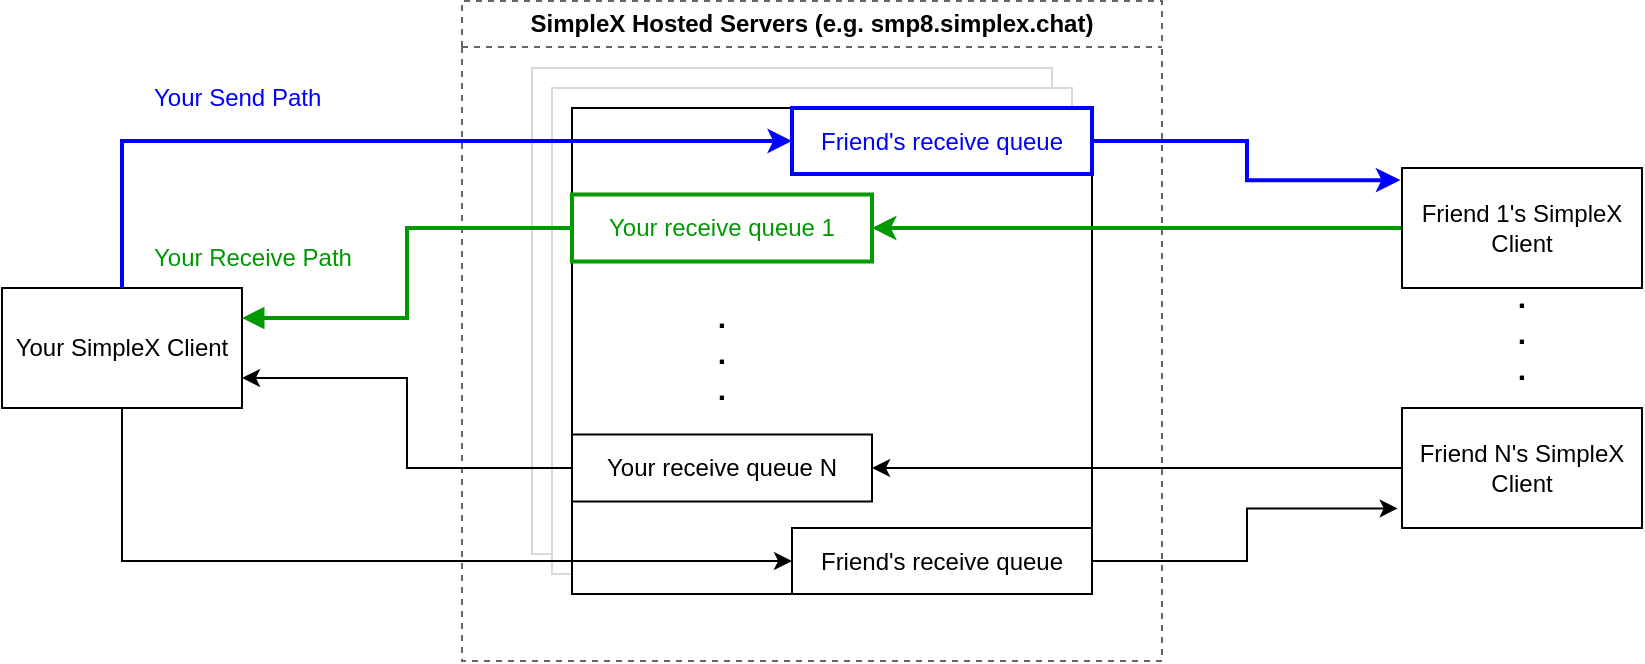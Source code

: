 <mxfile version="21.3.7" type="device" pages="3">
  <diagram id="C5RBs43oDa-KdzZeNtuy" name="Default">
    <mxGraphModel dx="1129" dy="698" grid="1" gridSize="10" guides="1" tooltips="1" connect="1" arrows="1" fold="1" page="1" pageScale="1" pageWidth="280" pageHeight="100" math="0" shadow="0">
      <root>
        <mxCell id="WIyWlLk6GJQsqaUBKTNV-0" />
        <mxCell id="WIyWlLk6GJQsqaUBKTNV-1" parent="WIyWlLk6GJQsqaUBKTNV-0" />
        <mxCell id="cYpTQVSlRbGwMReDjjp4-0" value="Your SimpleX Client" style="rounded=0;whiteSpace=wrap;html=1;" vertex="1" parent="WIyWlLk6GJQsqaUBKTNV-1">
          <mxGeometry x="10" y="277" width="120" height="60" as="geometry" />
        </mxCell>
        <mxCell id="cYpTQVSlRbGwMReDjjp4-1" value="SimpleX Hosted Servers (e.g. smp8.simplex.chat)" style="swimlane;whiteSpace=wrap;html=1;strokeColor=#666666;dashed=1;" vertex="1" parent="WIyWlLk6GJQsqaUBKTNV-1">
          <mxGeometry x="240" y="133.5" width="350" height="330" as="geometry">
            <mxRectangle x="240" y="126.5" width="320" height="30" as="alternateBounds" />
          </mxGeometry>
        </mxCell>
        <mxCell id="cYpTQVSlRbGwMReDjjp4-2" value="" style="rounded=0;whiteSpace=wrap;html=1;strokeColor=#d9d9d9;" vertex="1" parent="cYpTQVSlRbGwMReDjjp4-1">
          <mxGeometry x="35" y="33.5" width="260" height="243" as="geometry" />
        </mxCell>
        <mxCell id="cYpTQVSlRbGwMReDjjp4-3" value="" style="rounded=0;whiteSpace=wrap;html=1;strokeColor=#d9d9d9;" vertex="1" parent="cYpTQVSlRbGwMReDjjp4-1">
          <mxGeometry x="45" y="43.5" width="260" height="243" as="geometry" />
        </mxCell>
        <mxCell id="cYpTQVSlRbGwMReDjjp4-4" value="" style="rounded=0;whiteSpace=wrap;html=1;" vertex="1" parent="cYpTQVSlRbGwMReDjjp4-1">
          <mxGeometry x="55" y="53.5" width="260" height="243" as="geometry" />
        </mxCell>
        <mxCell id="cYpTQVSlRbGwMReDjjp4-5" value="&lt;font color=&quot;#009900&quot;&gt;Your receive queue 1&lt;/font&gt;" style="rounded=0;whiteSpace=wrap;html=1;strokeColor=#009900;strokeWidth=2;" vertex="1" parent="cYpTQVSlRbGwMReDjjp4-1">
          <mxGeometry x="55" y="96.75" width="150" height="33.5" as="geometry" />
        </mxCell>
        <mxCell id="cYpTQVSlRbGwMReDjjp4-6" value="Your receive queue N" style="rounded=0;whiteSpace=wrap;html=1;" vertex="1" parent="cYpTQVSlRbGwMReDjjp4-1">
          <mxGeometry x="55" y="216.75" width="150" height="33.5" as="geometry" />
        </mxCell>
        <mxCell id="cYpTQVSlRbGwMReDjjp4-7" value=".&lt;br style=&quot;font-size: 15px;&quot;&gt;.&lt;br style=&quot;font-size: 15px;&quot;&gt;." style="text;html=1;strokeColor=none;fillColor=none;align=center;verticalAlign=middle;whiteSpace=wrap;rounded=0;fontSize=15;fontStyle=1" vertex="1" parent="cYpTQVSlRbGwMReDjjp4-1">
          <mxGeometry x="100" y="160" width="60" height="30" as="geometry" />
        </mxCell>
        <mxCell id="cYpTQVSlRbGwMReDjjp4-8" value="Friend&#39;s receive queue" style="rounded=0;whiteSpace=wrap;html=1;strokeColor=#0000FF;strokeWidth=2;fontColor=#0000ff;" vertex="1" parent="cYpTQVSlRbGwMReDjjp4-1">
          <mxGeometry x="165" y="53.5" width="150" height="33" as="geometry" />
        </mxCell>
        <mxCell id="cYpTQVSlRbGwMReDjjp4-9" value="Friend&#39;s receive queue" style="rounded=0;whiteSpace=wrap;html=1;" vertex="1" parent="cYpTQVSlRbGwMReDjjp4-1">
          <mxGeometry x="165" y="263.5" width="150" height="33" as="geometry" />
        </mxCell>
        <mxCell id="cYpTQVSlRbGwMReDjjp4-10" style="edgeStyle=orthogonalEdgeStyle;rounded=0;orthogonalLoop=1;jettySize=auto;html=1;exitX=0;exitY=0.5;exitDx=0;exitDy=0;entryX=1;entryY=0.5;entryDx=0;entryDy=0;strokeColor=#009900;strokeWidth=2;" edge="1" parent="WIyWlLk6GJQsqaUBKTNV-1" source="cYpTQVSlRbGwMReDjjp4-11" target="cYpTQVSlRbGwMReDjjp4-5">
          <mxGeometry relative="1" as="geometry" />
        </mxCell>
        <mxCell id="cYpTQVSlRbGwMReDjjp4-11" value="Friend 1&#39;s SimpleX Client" style="rounded=0;whiteSpace=wrap;html=1;" vertex="1" parent="WIyWlLk6GJQsqaUBKTNV-1">
          <mxGeometry x="710" y="217" width="120" height="60" as="geometry" />
        </mxCell>
        <mxCell id="cYpTQVSlRbGwMReDjjp4-12" style="edgeStyle=orthogonalEdgeStyle;rounded=0;orthogonalLoop=1;jettySize=auto;html=1;exitX=0;exitY=0.5;exitDx=0;exitDy=0;entryX=1;entryY=0.5;entryDx=0;entryDy=0;" edge="1" parent="WIyWlLk6GJQsqaUBKTNV-1" source="cYpTQVSlRbGwMReDjjp4-13" target="cYpTQVSlRbGwMReDjjp4-6">
          <mxGeometry relative="1" as="geometry" />
        </mxCell>
        <mxCell id="cYpTQVSlRbGwMReDjjp4-13" value="Friend N&#39;s SimpleX Client" style="rounded=0;whiteSpace=wrap;html=1;" vertex="1" parent="WIyWlLk6GJQsqaUBKTNV-1">
          <mxGeometry x="710" y="337" width="120" height="60" as="geometry" />
        </mxCell>
        <mxCell id="cYpTQVSlRbGwMReDjjp4-14" value=".&lt;br style=&quot;font-size: 15px;&quot;&gt;.&lt;br style=&quot;font-size: 15px;&quot;&gt;." style="text;html=1;strokeColor=none;fillColor=none;align=center;verticalAlign=middle;whiteSpace=wrap;rounded=0;fontSize=15;fontStyle=1" vertex="1" parent="WIyWlLk6GJQsqaUBKTNV-1">
          <mxGeometry x="740" y="283.5" width="60" height="30" as="geometry" />
        </mxCell>
        <mxCell id="cYpTQVSlRbGwMReDjjp4-15" style="edgeStyle=orthogonalEdgeStyle;rounded=0;orthogonalLoop=1;jettySize=auto;html=1;exitX=1;exitY=0.5;exitDx=0;exitDy=0;entryX=-0.007;entryY=0.101;entryDx=0;entryDy=0;entryPerimeter=0;strokeColor=#0000FF;strokeWidth=2;" edge="1" parent="WIyWlLk6GJQsqaUBKTNV-1" source="cYpTQVSlRbGwMReDjjp4-8" target="cYpTQVSlRbGwMReDjjp4-11">
          <mxGeometry relative="1" as="geometry" />
        </mxCell>
        <mxCell id="cYpTQVSlRbGwMReDjjp4-16" style="edgeStyle=orthogonalEdgeStyle;rounded=0;orthogonalLoop=1;jettySize=auto;html=1;exitX=1;exitY=0.5;exitDx=0;exitDy=0;entryX=-0.018;entryY=0.837;entryDx=0;entryDy=0;entryPerimeter=0;" edge="1" parent="WIyWlLk6GJQsqaUBKTNV-1" source="cYpTQVSlRbGwMReDjjp4-9" target="cYpTQVSlRbGwMReDjjp4-13">
          <mxGeometry relative="1" as="geometry" />
        </mxCell>
        <mxCell id="cYpTQVSlRbGwMReDjjp4-17" style="edgeStyle=orthogonalEdgeStyle;rounded=0;orthogonalLoop=1;jettySize=auto;html=1;exitX=0.5;exitY=0;exitDx=0;exitDy=0;entryX=0;entryY=0.5;entryDx=0;entryDy=0;strokeColor=#0000FF;strokeWidth=2;" edge="1" parent="WIyWlLk6GJQsqaUBKTNV-1" source="cYpTQVSlRbGwMReDjjp4-0" target="cYpTQVSlRbGwMReDjjp4-8">
          <mxGeometry relative="1" as="geometry" />
        </mxCell>
        <mxCell id="cYpTQVSlRbGwMReDjjp4-18" style="edgeStyle=orthogonalEdgeStyle;rounded=0;orthogonalLoop=1;jettySize=auto;html=1;exitX=1;exitY=0.25;exitDx=0;exitDy=0;entryX=0;entryY=0.5;entryDx=0;entryDy=0;startArrow=block;startFill=1;endArrow=none;endFill=0;strokeColor=#009900;strokeWidth=2;" edge="1" parent="WIyWlLk6GJQsqaUBKTNV-1" source="cYpTQVSlRbGwMReDjjp4-0" target="cYpTQVSlRbGwMReDjjp4-5">
          <mxGeometry relative="1" as="geometry" />
        </mxCell>
        <mxCell id="cYpTQVSlRbGwMReDjjp4-19" style="edgeStyle=orthogonalEdgeStyle;rounded=0;orthogonalLoop=1;jettySize=auto;html=1;exitX=0;exitY=0.5;exitDx=0;exitDy=0;entryX=1;entryY=0.75;entryDx=0;entryDy=0;" edge="1" parent="WIyWlLk6GJQsqaUBKTNV-1" source="cYpTQVSlRbGwMReDjjp4-6" target="cYpTQVSlRbGwMReDjjp4-0">
          <mxGeometry relative="1" as="geometry" />
        </mxCell>
        <mxCell id="cYpTQVSlRbGwMReDjjp4-20" style="edgeStyle=orthogonalEdgeStyle;rounded=0;orthogonalLoop=1;jettySize=auto;html=1;exitX=0.5;exitY=1;exitDx=0;exitDy=0;entryX=0;entryY=0.5;entryDx=0;entryDy=0;" edge="1" parent="WIyWlLk6GJQsqaUBKTNV-1" source="cYpTQVSlRbGwMReDjjp4-0" target="cYpTQVSlRbGwMReDjjp4-9">
          <mxGeometry relative="1" as="geometry" />
        </mxCell>
        <mxCell id="cYpTQVSlRbGwMReDjjp4-21" value="Your Send Path" style="text;strokeColor=none;fillColor=none;align=left;verticalAlign=middle;spacingLeft=4;spacingRight=4;overflow=hidden;points=[[0,0.5],[1,0.5]];portConstraint=eastwest;rotatable=0;whiteSpace=wrap;html=1;fontColor=#0000ff;" vertex="1" parent="WIyWlLk6GJQsqaUBKTNV-1">
          <mxGeometry x="80" y="167" width="110" height="30" as="geometry" />
        </mxCell>
        <mxCell id="cYpTQVSlRbGwMReDjjp4-22" value="Your Receive Path" style="text;strokeColor=none;fillColor=none;align=left;verticalAlign=middle;spacingLeft=4;spacingRight=4;overflow=hidden;points=[[0,0.5],[1,0.5]];portConstraint=eastwest;rotatable=0;whiteSpace=wrap;html=1;fontColor=#009900;" vertex="1" parent="WIyWlLk6GJQsqaUBKTNV-1">
          <mxGeometry x="80" y="247" width="120" height="30" as="geometry" />
        </mxCell>
      </root>
    </mxGraphModel>
  </diagram>
  <diagram id="45ARnXBLo6mjj4X-4H-t" name="StartOS">
    <mxGraphModel dx="920" dy="650" grid="1" gridSize="10" guides="1" tooltips="1" connect="1" arrows="1" fold="1" page="1" pageScale="1" pageWidth="850" pageHeight="1100" math="0" shadow="0">
      <root>
        <mxCell id="0" />
        <mxCell id="1" parent="0" />
        <mxCell id="c043w1hBR9GDaP-zfiW3-1" value="Your SimpleX Client" style="rounded=0;whiteSpace=wrap;html=1;" vertex="1" parent="1">
          <mxGeometry x="10" y="246.5" width="120" height="60" as="geometry" />
        </mxCell>
        <mxCell id="QQI8T5Fq9s8Ce2_5Jmc7-3" value="Your StartOS Server" style="swimlane;whiteSpace=wrap;html=1;strokeColor=#666666;dashed=1;" vertex="1" parent="1">
          <mxGeometry x="240" y="126.5" width="350" height="303.5" as="geometry">
            <mxRectangle x="240" y="126.5" width="320" height="30" as="alternateBounds" />
          </mxGeometry>
        </mxCell>
        <mxCell id="QQI8T5Fq9s8Ce2_5Jmc7-2" value="Your receive queue N" style="rounded=0;whiteSpace=wrap;html=1;" vertex="1" parent="QQI8T5Fq9s8Ce2_5Jmc7-3">
          <mxGeometry x="55" y="216.75" width="150" height="33.5" as="geometry" />
        </mxCell>
        <mxCell id="QQI8T5Fq9s8Ce2_5Jmc7-6" value=".&lt;br style=&quot;font-size: 15px;&quot;&gt;.&lt;br style=&quot;font-size: 15px;&quot;&gt;." style="text;html=1;strokeColor=none;fillColor=none;align=center;verticalAlign=middle;whiteSpace=wrap;rounded=0;fontSize=15;fontStyle=1" vertex="1" parent="QQI8T5Fq9s8Ce2_5Jmc7-3">
          <mxGeometry x="100" y="160" width="60" height="30" as="geometry" />
        </mxCell>
        <mxCell id="L5sgTM-algucvjlP15PG-1" value="SimpleXMQ Service" style="swimlane;whiteSpace=wrap;html=1;" vertex="1" parent="QQI8T5Fq9s8Ce2_5Jmc7-3">
          <mxGeometry x="55" y="43.5" width="245" height="229.75" as="geometry" />
        </mxCell>
        <mxCell id="QQI8T5Fq9s8Ce2_5Jmc7-1" value="Your receive queue 1" style="rounded=0;whiteSpace=wrap;html=1;strokeColor=#009900;strokeWidth=2;fontColor=#009900;" vertex="1" parent="L5sgTM-algucvjlP15PG-1">
          <mxGeometry y="53.25" width="150" height="33.5" as="geometry" />
        </mxCell>
        <mxCell id="QQI8T5Fq9s8Ce2_5Jmc7-11" style="edgeStyle=orthogonalEdgeStyle;rounded=0;orthogonalLoop=1;jettySize=auto;html=1;exitX=0;exitY=0.5;exitDx=0;exitDy=0;entryX=1;entryY=0.5;entryDx=0;entryDy=0;strokeColor=#009900;strokeWidth=2;" edge="1" parent="1" source="QQI8T5Fq9s8Ce2_5Jmc7-8" target="QQI8T5Fq9s8Ce2_5Jmc7-1">
          <mxGeometry relative="1" as="geometry" />
        </mxCell>
        <mxCell id="QQI8T5Fq9s8Ce2_5Jmc7-8" value="Friend 1&#39;s SimpleX Client" style="rounded=0;whiteSpace=wrap;html=1;" vertex="1" parent="1">
          <mxGeometry x="710" y="210" width="120" height="60" as="geometry" />
        </mxCell>
        <mxCell id="QQI8T5Fq9s8Ce2_5Jmc7-12" style="edgeStyle=orthogonalEdgeStyle;rounded=0;orthogonalLoop=1;jettySize=auto;html=1;exitX=0;exitY=0.5;exitDx=0;exitDy=0;entryX=1;entryY=0.5;entryDx=0;entryDy=0;" edge="1" parent="1" source="QQI8T5Fq9s8Ce2_5Jmc7-9" target="QQI8T5Fq9s8Ce2_5Jmc7-2">
          <mxGeometry relative="1" as="geometry" />
        </mxCell>
        <mxCell id="QQI8T5Fq9s8Ce2_5Jmc7-9" value="Friend N&#39;s SimpleX Client" style="rounded=0;whiteSpace=wrap;html=1;" vertex="1" parent="1">
          <mxGeometry x="710" y="330" width="120" height="60" as="geometry" />
        </mxCell>
        <mxCell id="QQI8T5Fq9s8Ce2_5Jmc7-10" value=".&lt;br style=&quot;font-size: 15px;&quot;&gt;.&lt;br style=&quot;font-size: 15px;&quot;&gt;." style="text;html=1;strokeColor=none;fillColor=none;align=center;verticalAlign=middle;whiteSpace=wrap;rounded=0;fontSize=15;fontStyle=1" vertex="1" parent="1">
          <mxGeometry x="740" y="276.5" width="60" height="30" as="geometry" />
        </mxCell>
        <mxCell id="QQI8T5Fq9s8Ce2_5Jmc7-4" style="edgeStyle=orthogonalEdgeStyle;rounded=0;orthogonalLoop=1;jettySize=auto;html=1;exitX=1;exitY=0.25;exitDx=0;exitDy=0;entryX=0;entryY=0.5;entryDx=0;entryDy=0;startArrow=block;startFill=1;endArrow=none;endFill=0;strokeColor=#009900;strokeWidth=2;" edge="1" parent="1" source="c043w1hBR9GDaP-zfiW3-1" target="QQI8T5Fq9s8Ce2_5Jmc7-1">
          <mxGeometry relative="1" as="geometry" />
        </mxCell>
        <mxCell id="QQI8T5Fq9s8Ce2_5Jmc7-5" style="edgeStyle=orthogonalEdgeStyle;rounded=0;orthogonalLoop=1;jettySize=auto;html=1;exitX=0;exitY=0.5;exitDx=0;exitDy=0;entryX=1;entryY=0.75;entryDx=0;entryDy=0;" edge="1" parent="1" source="QQI8T5Fq9s8Ce2_5Jmc7-2" target="c043w1hBR9GDaP-zfiW3-1">
          <mxGeometry relative="1" as="geometry" />
        </mxCell>
        <mxCell id="QQI8T5Fq9s8Ce2_5Jmc7-22" value="Your receive path" style="text;strokeColor=none;fillColor=none;align=left;verticalAlign=middle;spacingLeft=4;spacingRight=4;overflow=hidden;points=[[0,0.5],[1,0.5]];portConstraint=eastwest;rotatable=0;whiteSpace=wrap;html=1;fontColor=#009900;" vertex="1" parent="1">
          <mxGeometry x="80" y="216.5" width="120" height="30" as="geometry" />
        </mxCell>
        <mxCell id="6BgNhebrwEKA74DxLJzn-1" value="SimpleX Hosted Servers (e.g. smp8.simplex.chat)" style="swimlane;whiteSpace=wrap;html=1;strokeColor=#666666;dashed=1;" vertex="1" parent="1">
          <mxGeometry x="240" y="490" width="350" height="180" as="geometry">
            <mxRectangle x="240" y="126.5" width="320" height="30" as="alternateBounds" />
          </mxGeometry>
        </mxCell>
        <mxCell id="6BgNhebrwEKA74DxLJzn-2" value="" style="rounded=0;whiteSpace=wrap;html=1;strokeColor=#d9d9d9;" vertex="1" parent="6BgNhebrwEKA74DxLJzn-1">
          <mxGeometry x="35" y="33.5" width="260" height="126.5" as="geometry" />
        </mxCell>
        <mxCell id="6BgNhebrwEKA74DxLJzn-3" value="" style="rounded=0;whiteSpace=wrap;html=1;strokeColor=#d9d9d9;" vertex="1" parent="6BgNhebrwEKA74DxLJzn-1">
          <mxGeometry x="45" y="43.5" width="260" height="116.5" as="geometry" />
        </mxCell>
        <mxCell id="6BgNhebrwEKA74DxLJzn-4" value="" style="rounded=0;whiteSpace=wrap;html=1;" vertex="1" parent="6BgNhebrwEKA74DxLJzn-1">
          <mxGeometry x="55" y="53.5" width="260" height="106.5" as="geometry" />
        </mxCell>
        <mxCell id="6BgNhebrwEKA74DxLJzn-8" value="Friend&#39;s receive queue" style="rounded=0;whiteSpace=wrap;html=1;strokeColor=#0000FF;strokeWidth=2;fontColor=#0000ff;" vertex="1" parent="6BgNhebrwEKA74DxLJzn-1">
          <mxGeometry x="165" y="100" width="150" height="33" as="geometry" />
        </mxCell>
        <mxCell id="QQI8T5Fq9s8Ce2_5Jmc7-17" style="edgeStyle=orthogonalEdgeStyle;rounded=0;orthogonalLoop=1;jettySize=auto;html=1;exitX=0.5;exitY=1;exitDx=0;exitDy=0;entryX=0;entryY=0.5;entryDx=0;entryDy=0;strokeColor=#0000ff;strokeWidth=2;" edge="1" parent="1" source="c043w1hBR9GDaP-zfiW3-1" target="6BgNhebrwEKA74DxLJzn-8">
          <mxGeometry relative="1" as="geometry">
            <mxPoint x="405" y="406.5" as="targetPoint" />
          </mxGeometry>
        </mxCell>
        <mxCell id="HcRf3M_WrS-ex1FsgTZn-1" style="edgeStyle=orthogonalEdgeStyle;rounded=0;orthogonalLoop=1;jettySize=auto;html=1;exitX=1;exitY=0.5;exitDx=0;exitDy=0;entryX=0.5;entryY=1;entryDx=0;entryDy=0;fontColor=#0000ff;strokeWidth=2;strokeColor=#0000ff;" edge="1" parent="1" source="6BgNhebrwEKA74DxLJzn-8" target="QQI8T5Fq9s8Ce2_5Jmc7-9">
          <mxGeometry relative="1" as="geometry" />
        </mxCell>
      </root>
    </mxGraphModel>
  </diagram>
  <diagram name="Advanced" id="V_dVao8MtADxJVetpTQG">
    <mxGraphModel dx="1242" dy="878" grid="1" gridSize="10" guides="1" tooltips="1" connect="1" arrows="1" fold="1" page="1" pageScale="1" pageWidth="850" pageHeight="1100" math="0" shadow="0">
      <root>
        <mxCell id="C-tOSAAx-kGhXghbOIyz-0" />
        <mxCell id="C-tOSAAx-kGhXghbOIyz-1" parent="C-tOSAAx-kGhXghbOIyz-0" />
        <mxCell id="C-tOSAAx-kGhXghbOIyz-2" value="Your SimpleX Client" style="rounded=0;whiteSpace=wrap;html=1;" vertex="1" parent="C-tOSAAx-kGhXghbOIyz-1">
          <mxGeometry x="10" y="246.5" width="120" height="60" as="geometry" />
        </mxCell>
        <mxCell id="C-tOSAAx-kGhXghbOIyz-3" value="Your StartOS Server" style="swimlane;whiteSpace=wrap;html=1;strokeColor=#666666;dashed=1;" vertex="1" parent="C-tOSAAx-kGhXghbOIyz-1">
          <mxGeometry x="240" y="126.5" width="350" height="303.5" as="geometry">
            <mxRectangle x="240" y="126.5" width="320" height="30" as="alternateBounds" />
          </mxGeometry>
        </mxCell>
        <mxCell id="C-tOSAAx-kGhXghbOIyz-4" value="Your receive queue N" style="rounded=0;whiteSpace=wrap;html=1;" vertex="1" parent="C-tOSAAx-kGhXghbOIyz-3">
          <mxGeometry x="55" y="216.75" width="150" height="33.5" as="geometry" />
        </mxCell>
        <mxCell id="C-tOSAAx-kGhXghbOIyz-5" value=".&lt;br style=&quot;font-size: 15px;&quot;&gt;.&lt;br style=&quot;font-size: 15px;&quot;&gt;." style="text;html=1;strokeColor=none;fillColor=none;align=center;verticalAlign=middle;whiteSpace=wrap;rounded=0;fontSize=15;fontStyle=1" vertex="1" parent="C-tOSAAx-kGhXghbOIyz-3">
          <mxGeometry x="100" y="160" width="60" height="30" as="geometry" />
        </mxCell>
        <mxCell id="C-tOSAAx-kGhXghbOIyz-6" value="SimpleXMQ Service" style="swimlane;whiteSpace=wrap;html=1;" vertex="1" parent="C-tOSAAx-kGhXghbOIyz-3">
          <mxGeometry x="55" y="43.5" width="245" height="229.75" as="geometry" />
        </mxCell>
        <mxCell id="C-tOSAAx-kGhXghbOIyz-7" value="Your receive queue 1" style="rounded=0;whiteSpace=wrap;html=1;strokeColor=#009900;strokeWidth=2;fontColor=#009900;" vertex="1" parent="C-tOSAAx-kGhXghbOIyz-6">
          <mxGeometry y="53.25" width="150" height="33.5" as="geometry" />
        </mxCell>
        <mxCell id="C-tOSAAx-kGhXghbOIyz-8" style="edgeStyle=orthogonalEdgeStyle;rounded=0;orthogonalLoop=1;jettySize=auto;html=1;exitX=0;exitY=0.5;exitDx=0;exitDy=0;entryX=1;entryY=0.5;entryDx=0;entryDy=0;strokeColor=#009900;strokeWidth=2;" edge="1" parent="C-tOSAAx-kGhXghbOIyz-1" source="C-tOSAAx-kGhXghbOIyz-9" target="C-tOSAAx-kGhXghbOIyz-7">
          <mxGeometry relative="1" as="geometry" />
        </mxCell>
        <mxCell id="C-tOSAAx-kGhXghbOIyz-9" value="Friend 1&#39;s SimpleX Client" style="rounded=0;whiteSpace=wrap;html=1;" vertex="1" parent="C-tOSAAx-kGhXghbOIyz-1">
          <mxGeometry x="710" y="210" width="120" height="60" as="geometry" />
        </mxCell>
        <mxCell id="C-tOSAAx-kGhXghbOIyz-10" style="edgeStyle=orthogonalEdgeStyle;rounded=0;orthogonalLoop=1;jettySize=auto;html=1;exitX=0;exitY=0.5;exitDx=0;exitDy=0;entryX=1;entryY=0.5;entryDx=0;entryDy=0;" edge="1" parent="C-tOSAAx-kGhXghbOIyz-1" source="C-tOSAAx-kGhXghbOIyz-11" target="C-tOSAAx-kGhXghbOIyz-4">
          <mxGeometry relative="1" as="geometry" />
        </mxCell>
        <mxCell id="C-tOSAAx-kGhXghbOIyz-11" value="Friend N&#39;s SimpleX Client" style="rounded=0;whiteSpace=wrap;html=1;" vertex="1" parent="C-tOSAAx-kGhXghbOIyz-1">
          <mxGeometry x="710" y="330" width="120" height="60" as="geometry" />
        </mxCell>
        <mxCell id="C-tOSAAx-kGhXghbOIyz-12" value=".&lt;br style=&quot;font-size: 15px;&quot;&gt;.&lt;br style=&quot;font-size: 15px;&quot;&gt;." style="text;html=1;strokeColor=none;fillColor=none;align=center;verticalAlign=middle;whiteSpace=wrap;rounded=0;fontSize=15;fontStyle=1" vertex="1" parent="C-tOSAAx-kGhXghbOIyz-1">
          <mxGeometry x="740" y="276.5" width="60" height="30" as="geometry" />
        </mxCell>
        <mxCell id="C-tOSAAx-kGhXghbOIyz-13" style="edgeStyle=orthogonalEdgeStyle;rounded=0;orthogonalLoop=1;jettySize=auto;html=1;exitX=1;exitY=0.25;exitDx=0;exitDy=0;entryX=0;entryY=0.5;entryDx=0;entryDy=0;startArrow=block;startFill=1;endArrow=none;endFill=0;strokeColor=#009900;strokeWidth=2;" edge="1" parent="C-tOSAAx-kGhXghbOIyz-1" source="C-tOSAAx-kGhXghbOIyz-2" target="C-tOSAAx-kGhXghbOIyz-7">
          <mxGeometry relative="1" as="geometry" />
        </mxCell>
        <mxCell id="C-tOSAAx-kGhXghbOIyz-14" style="edgeStyle=orthogonalEdgeStyle;rounded=0;orthogonalLoop=1;jettySize=auto;html=1;exitX=0;exitY=0.5;exitDx=0;exitDy=0;entryX=1;entryY=0.75;entryDx=0;entryDy=0;" edge="1" parent="C-tOSAAx-kGhXghbOIyz-1" source="C-tOSAAx-kGhXghbOIyz-4" target="C-tOSAAx-kGhXghbOIyz-2">
          <mxGeometry relative="1" as="geometry" />
        </mxCell>
        <mxCell id="C-tOSAAx-kGhXghbOIyz-15" value="Your receive path" style="text;strokeColor=none;fillColor=none;align=left;verticalAlign=middle;spacingLeft=4;spacingRight=4;overflow=hidden;points=[[0,0.5],[1,0.5]];portConstraint=eastwest;rotatable=0;whiteSpace=wrap;html=1;fontColor=#009900;" vertex="1" parent="C-tOSAAx-kGhXghbOIyz-1">
          <mxGeometry x="80" y="216.5" width="120" height="30" as="geometry" />
        </mxCell>
        <mxCell id="C-tOSAAx-kGhXghbOIyz-16" value="SimpleX Hosted Servers (e.g. smp8.simplex.chat)" style="swimlane;whiteSpace=wrap;html=1;strokeColor=#666666;dashed=1;" vertex="1" parent="C-tOSAAx-kGhXghbOIyz-1">
          <mxGeometry x="240" y="490" width="350" height="330" as="geometry">
            <mxRectangle x="240" y="126.5" width="320" height="30" as="alternateBounds" />
          </mxGeometry>
        </mxCell>
        <mxCell id="C-tOSAAx-kGhXghbOIyz-17" value="" style="rounded=0;whiteSpace=wrap;html=1;strokeColor=#d9d9d9;" vertex="1" parent="C-tOSAAx-kGhXghbOIyz-16">
          <mxGeometry x="35" y="33.5" width="260" height="243" as="geometry" />
        </mxCell>
        <mxCell id="C-tOSAAx-kGhXghbOIyz-18" value="" style="rounded=0;whiteSpace=wrap;html=1;strokeColor=#d9d9d9;" vertex="1" parent="C-tOSAAx-kGhXghbOIyz-16">
          <mxGeometry x="45" y="43.5" width="260" height="243" as="geometry" />
        </mxCell>
        <mxCell id="C-tOSAAx-kGhXghbOIyz-19" value="" style="rounded=0;whiteSpace=wrap;html=1;" vertex="1" parent="C-tOSAAx-kGhXghbOIyz-16">
          <mxGeometry x="55" y="53.5" width="260" height="243" as="geometry" />
        </mxCell>
        <mxCell id="C-tOSAAx-kGhXghbOIyz-20" value="Your receive queue N+1" style="rounded=0;whiteSpace=wrap;html=1;strokeColor=#000000;strokeWidth=1;" vertex="1" parent="C-tOSAAx-kGhXghbOIyz-16">
          <mxGeometry x="55" y="110" width="150" height="33.5" as="geometry" />
        </mxCell>
        <mxCell id="C-tOSAAx-kGhXghbOIyz-21" value="Friend&#39;s receive queue" style="rounded=0;whiteSpace=wrap;html=1;strokeColor=#0000FF;strokeWidth=2;fontColor=#0000ff;" vertex="1" parent="C-tOSAAx-kGhXghbOIyz-16">
          <mxGeometry x="165" y="53.5" width="150" height="33" as="geometry" />
        </mxCell>
        <mxCell id="C-tOSAAx-kGhXghbOIyz-22" value="Random&#39;s receive queue" style="rounded=0;whiteSpace=wrap;html=1;" vertex="1" parent="C-tOSAAx-kGhXghbOIyz-16">
          <mxGeometry x="165" y="160" width="150" height="33" as="geometry" />
        </mxCell>
        <mxCell id="C-tOSAAx-kGhXghbOIyz-23" style="edgeStyle=orthogonalEdgeStyle;rounded=0;orthogonalLoop=1;jettySize=auto;html=1;exitX=0;exitY=0.5;exitDx=0;exitDy=0;entryX=1;entryY=0.5;entryDx=0;entryDy=0;" edge="1" parent="C-tOSAAx-kGhXghbOIyz-1" source="C-tOSAAx-kGhXghbOIyz-24" target="C-tOSAAx-kGhXghbOIyz-20">
          <mxGeometry relative="1" as="geometry" />
        </mxCell>
        <mxCell id="C-tOSAAx-kGhXghbOIyz-24" value="Random Group Chat Person" style="rounded=0;whiteSpace=wrap;html=1;" vertex="1" parent="C-tOSAAx-kGhXghbOIyz-1">
          <mxGeometry x="710" y="586.75" width="120" height="60" as="geometry" />
        </mxCell>
        <mxCell id="C-tOSAAx-kGhXghbOIyz-25" style="edgeStyle=orthogonalEdgeStyle;rounded=0;orthogonalLoop=1;jettySize=auto;html=1;exitX=0.5;exitY=1;exitDx=0;exitDy=0;entryX=0;entryY=0.5;entryDx=0;entryDy=0;strokeColor=#0000ff;strokeWidth=2;" edge="1" parent="C-tOSAAx-kGhXghbOIyz-1" source="C-tOSAAx-kGhXghbOIyz-2" target="C-tOSAAx-kGhXghbOIyz-21">
          <mxGeometry relative="1" as="geometry">
            <mxPoint x="405" y="406.5" as="targetPoint" />
          </mxGeometry>
        </mxCell>
        <mxCell id="C-tOSAAx-kGhXghbOIyz-26" style="edgeStyle=orthogonalEdgeStyle;rounded=0;orthogonalLoop=1;jettySize=auto;html=1;exitX=1;exitY=0.5;exitDx=0;exitDy=0;entryX=0.5;entryY=1;entryDx=0;entryDy=0;fontColor=#0000ff;strokeWidth=2;strokeColor=#0000ff;" edge="1" parent="C-tOSAAx-kGhXghbOIyz-1" source="C-tOSAAx-kGhXghbOIyz-21" target="C-tOSAAx-kGhXghbOIyz-11">
          <mxGeometry relative="1" as="geometry" />
        </mxCell>
        <mxCell id="C-tOSAAx-kGhXghbOIyz-27" style="edgeStyle=orthogonalEdgeStyle;rounded=0;orthogonalLoop=1;jettySize=auto;html=1;exitX=0;exitY=0.5;exitDx=0;exitDy=0;entryX=0.213;entryY=1.009;entryDx=0;entryDy=0;entryPerimeter=0;" edge="1" parent="C-tOSAAx-kGhXghbOIyz-1" source="C-tOSAAx-kGhXghbOIyz-20" target="C-tOSAAx-kGhXghbOIyz-2">
          <mxGeometry relative="1" as="geometry" />
        </mxCell>
        <mxCell id="C-tOSAAx-kGhXghbOIyz-28" style="edgeStyle=orthogonalEdgeStyle;rounded=0;orthogonalLoop=1;jettySize=auto;html=1;exitX=0;exitY=0.5;exitDx=0;exitDy=0;entryX=0.09;entryY=0.984;entryDx=0;entryDy=0;entryPerimeter=0;strokeColor=default;endArrow=none;endFill=0;startArrow=classic;startFill=1;" edge="1" parent="C-tOSAAx-kGhXghbOIyz-1" source="C-tOSAAx-kGhXghbOIyz-22" target="C-tOSAAx-kGhXghbOIyz-2">
          <mxGeometry relative="1" as="geometry" />
        </mxCell>
        <mxCell id="C-tOSAAx-kGhXghbOIyz-29" style="edgeStyle=orthogonalEdgeStyle;rounded=0;orthogonalLoop=1;jettySize=auto;html=1;exitX=1;exitY=0.5;exitDx=0;exitDy=0;entryX=0.5;entryY=1;entryDx=0;entryDy=0;" edge="1" parent="C-tOSAAx-kGhXghbOIyz-1" source="C-tOSAAx-kGhXghbOIyz-22" target="C-tOSAAx-kGhXghbOIyz-24">
          <mxGeometry relative="1" as="geometry" />
        </mxCell>
      </root>
    </mxGraphModel>
  </diagram>
</mxfile>

